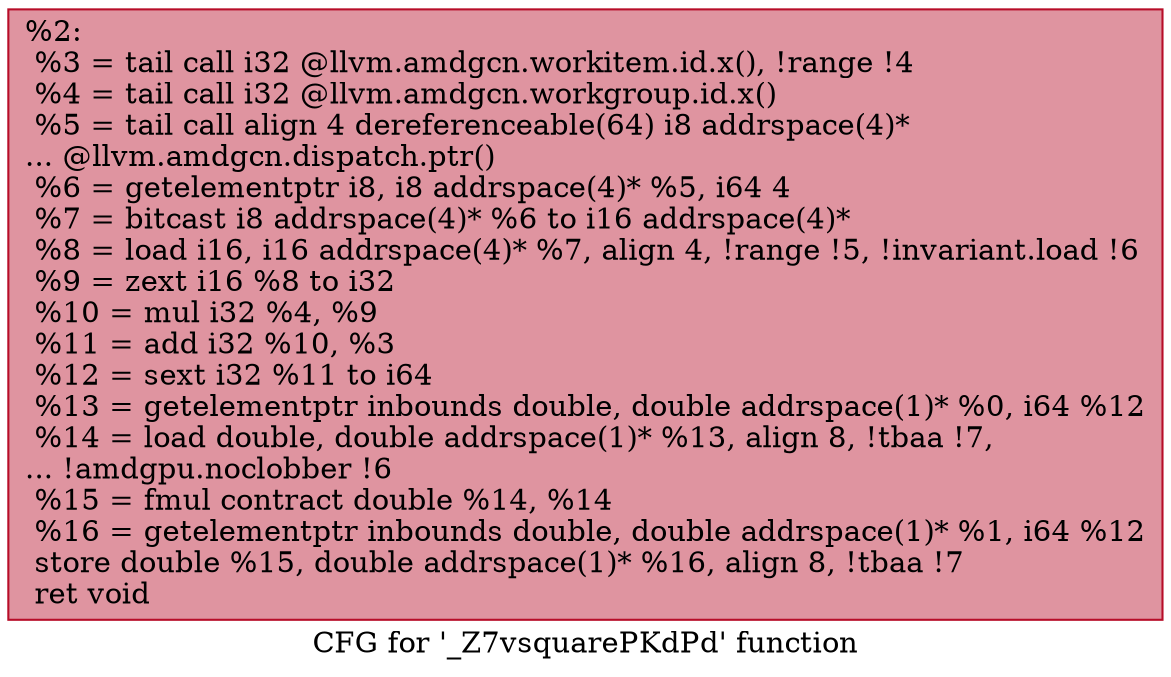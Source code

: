 digraph "CFG for '_Z7vsquarePKdPd' function" {
	label="CFG for '_Z7vsquarePKdPd' function";

	Node0x5c1eed0 [shape=record,color="#b70d28ff", style=filled, fillcolor="#b70d2870",label="{%2:\l  %3 = tail call i32 @llvm.amdgcn.workitem.id.x(), !range !4\l  %4 = tail call i32 @llvm.amdgcn.workgroup.id.x()\l  %5 = tail call align 4 dereferenceable(64) i8 addrspace(4)*\l... @llvm.amdgcn.dispatch.ptr()\l  %6 = getelementptr i8, i8 addrspace(4)* %5, i64 4\l  %7 = bitcast i8 addrspace(4)* %6 to i16 addrspace(4)*\l  %8 = load i16, i16 addrspace(4)* %7, align 4, !range !5, !invariant.load !6\l  %9 = zext i16 %8 to i32\l  %10 = mul i32 %4, %9\l  %11 = add i32 %10, %3\l  %12 = sext i32 %11 to i64\l  %13 = getelementptr inbounds double, double addrspace(1)* %0, i64 %12\l  %14 = load double, double addrspace(1)* %13, align 8, !tbaa !7,\l... !amdgpu.noclobber !6\l  %15 = fmul contract double %14, %14\l  %16 = getelementptr inbounds double, double addrspace(1)* %1, i64 %12\l  store double %15, double addrspace(1)* %16, align 8, !tbaa !7\l  ret void\l}"];
}
